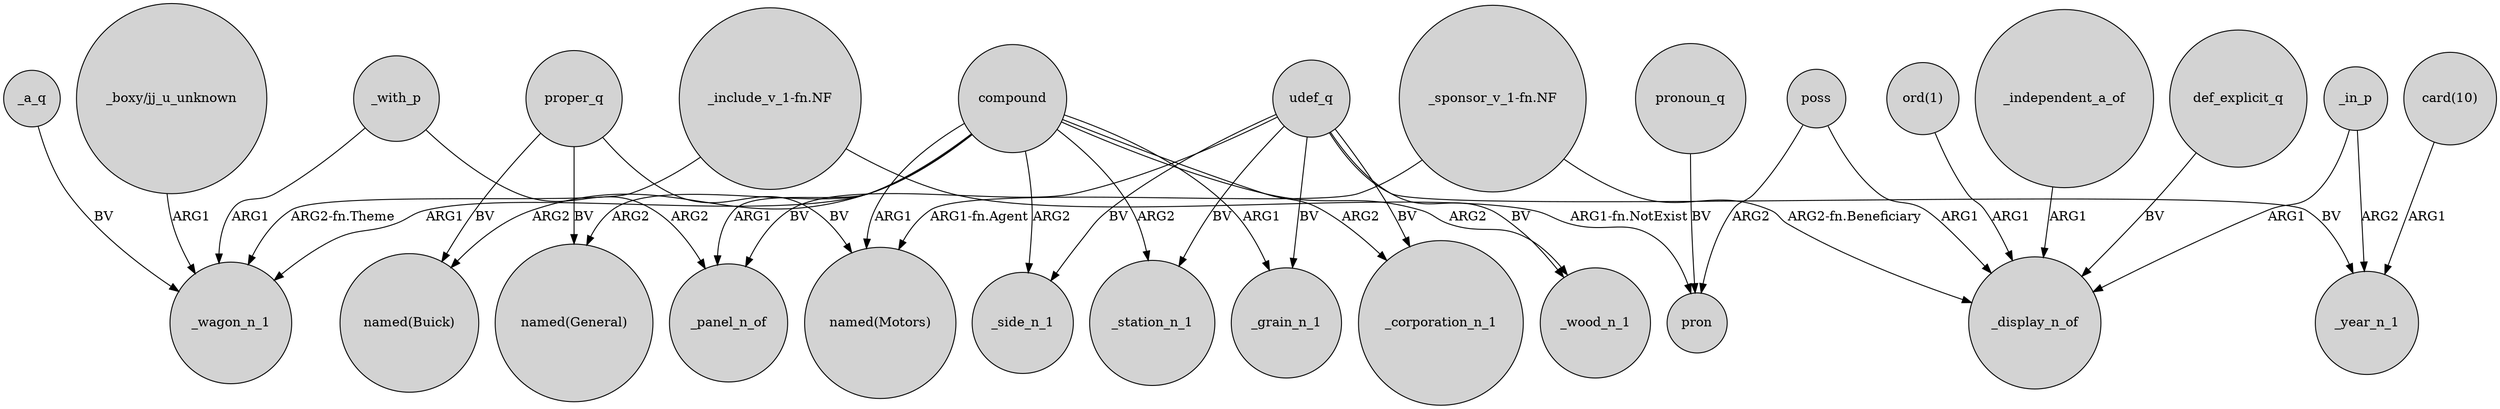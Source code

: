 digraph {
	node [shape=circle style=filled]
	_a_q -> _wagon_n_1 [label=BV]
	_in_p -> _year_n_1 [label=ARG2]
	_independent_a_of -> _display_n_of [label=ARG1]
	poss -> pron [label=ARG2]
	proper_q -> "named(Motors)" [label=BV]
	"_sponsor_v_1-fn.NF" -> _display_n_of [label="ARG2-fn.Beneficiary"]
	"_boxy/jj_u_unknown" -> _wagon_n_1 [label=ARG1]
	proper_q -> "named(General)" [label=BV]
	compound -> _wagon_n_1 [label=ARG1]
	_in_p -> _display_n_of [label=ARG1]
	def_explicit_q -> _display_n_of [label=BV]
	compound -> _corporation_n_1 [label=ARG2]
	compound -> _grain_n_1 [label=ARG1]
	udef_q -> _wood_n_1 [label=BV]
	compound -> _side_n_1 [label=ARG2]
	compound -> "named(Buick)" [label=ARG2]
	compound -> "named(General)" [label=ARG2]
	udef_q -> _side_n_1 [label=BV]
	"_sponsor_v_1-fn.NF" -> "named(Motors)" [label="ARG1-fn.Agent"]
	"card(10)" -> _year_n_1 [label=ARG1]
	proper_q -> "named(Buick)" [label=BV]
	udef_q -> _grain_n_1 [label=BV]
	compound -> _panel_n_of [label=ARG1]
	"_include_v_1-fn.NF" -> _wagon_n_1 [label="ARG2-fn.Theme"]
	pronoun_q -> pron [label=BV]
	udef_q -> _corporation_n_1 [label=BV]
	compound -> _station_n_1 [label=ARG2]
	udef_q -> _panel_n_of [label=BV]
	poss -> _display_n_of [label=ARG1]
	"_include_v_1-fn.NF" -> pron [label="ARG1-fn.NotExist"]
	"ord(1)" -> _display_n_of [label=ARG1]
	udef_q -> _station_n_1 [label=BV]
	udef_q -> _year_n_1 [label=BV]
	compound -> _wood_n_1 [label=ARG2]
	_with_p -> _wagon_n_1 [label=ARG1]
	_with_p -> _panel_n_of [label=ARG2]
	compound -> "named(Motors)" [label=ARG1]
}
